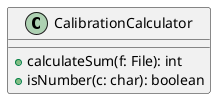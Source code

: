 @startuml

class CalibrationCalculator {
+ calculateSum(f: File): int
+ isNumber(c: char): boolean
}

@enduml
